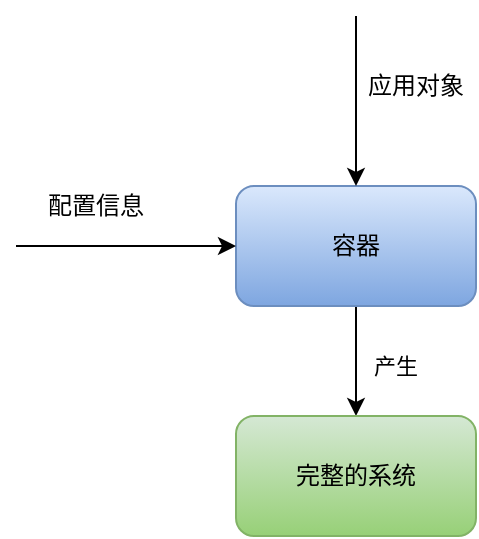 <mxfile version="15.8.7" type="device"><diagram id="C5RBs43oDa-KdzZeNtuy" name="Page-1"><mxGraphModel dx="1106" dy="852" grid="1" gridSize="10" guides="1" tooltips="1" connect="1" arrows="1" fold="1" page="1" pageScale="1" pageWidth="827" pageHeight="1169" math="0" shadow="0"><root><mxCell id="WIyWlLk6GJQsqaUBKTNV-0"/><mxCell id="WIyWlLk6GJQsqaUBKTNV-1" parent="WIyWlLk6GJQsqaUBKTNV-0"/><mxCell id="gAeGIakp97GTGgmuOL8K-5" style="edgeStyle=orthogonalEdgeStyle;rounded=0;orthogonalLoop=1;jettySize=auto;html=1;exitX=0.5;exitY=1;exitDx=0;exitDy=0;entryX=0.5;entryY=0;entryDx=0;entryDy=0;" edge="1" parent="WIyWlLk6GJQsqaUBKTNV-1" source="gAeGIakp97GTGgmuOL8K-0" target="gAeGIakp97GTGgmuOL8K-6"><mxGeometry relative="1" as="geometry"><mxPoint x="410" y="540" as="targetPoint"/></mxGeometry></mxCell><mxCell id="gAeGIakp97GTGgmuOL8K-0" value="容器" style="rounded=1;whiteSpace=wrap;html=1;fillColor=#dae8fc;strokeColor=#6c8ebf;gradientColor=#7ea6e0;" vertex="1" parent="WIyWlLk6GJQsqaUBKTNV-1"><mxGeometry x="350" y="435" width="120" height="60" as="geometry"/></mxCell><mxCell id="gAeGIakp97GTGgmuOL8K-1" value="" style="endArrow=classic;html=1;rounded=0;entryX=0.5;entryY=0;entryDx=0;entryDy=0;" edge="1" parent="WIyWlLk6GJQsqaUBKTNV-1" target="gAeGIakp97GTGgmuOL8K-0"><mxGeometry width="50" height="50" relative="1" as="geometry"><mxPoint x="410" y="350" as="sourcePoint"/><mxPoint x="440" y="340" as="targetPoint"/></mxGeometry></mxCell><mxCell id="gAeGIakp97GTGgmuOL8K-2" value="应用对象" style="text;html=1;strokeColor=none;fillColor=none;align=center;verticalAlign=middle;whiteSpace=wrap;rounded=0;" vertex="1" parent="WIyWlLk6GJQsqaUBKTNV-1"><mxGeometry x="410" y="370" width="60" height="30" as="geometry"/></mxCell><mxCell id="gAeGIakp97GTGgmuOL8K-3" value="" style="endArrow=classic;html=1;rounded=0;entryX=0;entryY=0.5;entryDx=0;entryDy=0;" edge="1" parent="WIyWlLk6GJQsqaUBKTNV-1" target="gAeGIakp97GTGgmuOL8K-0"><mxGeometry width="50" height="50" relative="1" as="geometry"><mxPoint x="240" y="465" as="sourcePoint"/><mxPoint x="230" y="470" as="targetPoint"/></mxGeometry></mxCell><mxCell id="gAeGIakp97GTGgmuOL8K-4" value="配置信息" style="text;html=1;strokeColor=none;fillColor=none;align=center;verticalAlign=middle;whiteSpace=wrap;rounded=0;" vertex="1" parent="WIyWlLk6GJQsqaUBKTNV-1"><mxGeometry x="250" y="430" width="60" height="30" as="geometry"/></mxCell><mxCell id="gAeGIakp97GTGgmuOL8K-6" value="完整的系统" style="rounded=1;whiteSpace=wrap;html=1;fillColor=#d5e8d4;strokeColor=#82b366;gradientColor=#97d077;" vertex="1" parent="WIyWlLk6GJQsqaUBKTNV-1"><mxGeometry x="350" y="550" width="120" height="60" as="geometry"/></mxCell><mxCell id="gAeGIakp97GTGgmuOL8K-9" value="&lt;font face=&quot;helvetica&quot;&gt;&lt;span style=&quot;font-size: 11px ; background-color: rgb(255 , 255 , 255)&quot;&gt;产生&lt;/span&gt;&lt;/font&gt;" style="text;html=1;strokeColor=none;fillColor=none;align=center;verticalAlign=middle;whiteSpace=wrap;rounded=0;" vertex="1" parent="WIyWlLk6GJQsqaUBKTNV-1"><mxGeometry x="410" y="510" width="40" height="30" as="geometry"/></mxCell></root></mxGraphModel></diagram></mxfile>